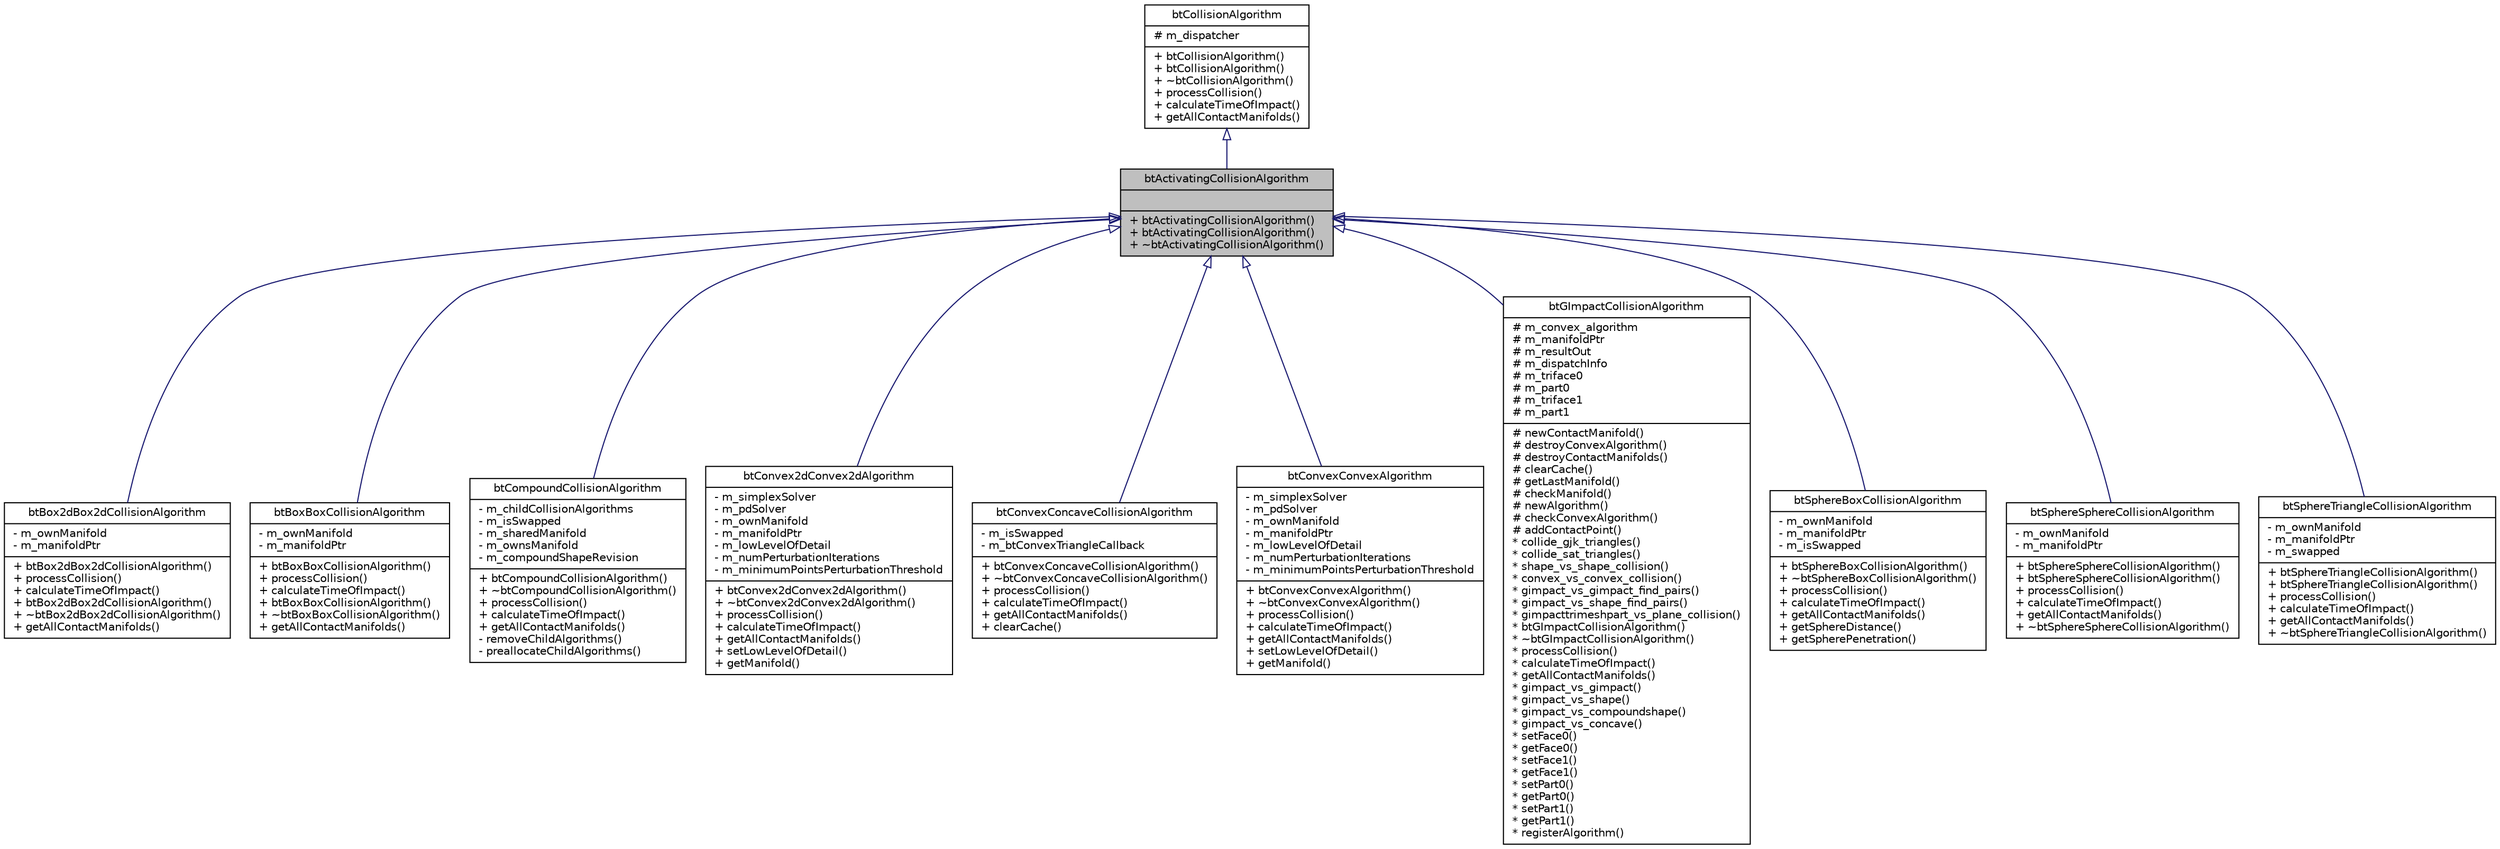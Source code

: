digraph G
{
  edge [fontname="Helvetica",fontsize="10",labelfontname="Helvetica",labelfontsize="10"];
  node [fontname="Helvetica",fontsize="10",shape=record];
  Node1 [label="{btActivatingCollisionAlgorithm\n||+ btActivatingCollisionAlgorithm()\l+ btActivatingCollisionAlgorithm()\l+ ~btActivatingCollisionAlgorithm()\l}",height=0.2,width=0.4,color="black", fillcolor="grey75", style="filled" fontcolor="black"];
  Node2 -> Node1 [dir=back,color="midnightblue",fontsize="10",style="solid",arrowtail="empty",fontname="Helvetica"];
  Node2 [label="{btCollisionAlgorithm\n|# m_dispatcher\l|+ btCollisionAlgorithm()\l+ btCollisionAlgorithm()\l+ ~btCollisionAlgorithm()\l+ processCollision()\l+ calculateTimeOfImpact()\l+ getAllContactManifolds()\l}",height=0.2,width=0.4,color="black", fillcolor="white", style="filled",URL="$d5/dae/classbtCollisionAlgorithm.html"];
  Node1 -> Node3 [dir=back,color="midnightblue",fontsize="10",style="solid",arrowtail="empty",fontname="Helvetica"];
  Node3 [label="{btBox2dBox2dCollisionAlgorithm\n|- m_ownManifold\l- m_manifoldPtr\l|+ btBox2dBox2dCollisionAlgorithm()\l+ processCollision()\l+ calculateTimeOfImpact()\l+ btBox2dBox2dCollisionAlgorithm()\l+ ~btBox2dBox2dCollisionAlgorithm()\l+ getAllContactManifolds()\l}",height=0.2,width=0.4,color="black", fillcolor="white", style="filled",URL="$d4/deb/classbtBox2dBox2dCollisionAlgorithm.html",tooltip="box-box collision detection"];
  Node1 -> Node4 [dir=back,color="midnightblue",fontsize="10",style="solid",arrowtail="empty",fontname="Helvetica"];
  Node4 [label="{btBoxBoxCollisionAlgorithm\n|- m_ownManifold\l- m_manifoldPtr\l|+ btBoxBoxCollisionAlgorithm()\l+ processCollision()\l+ calculateTimeOfImpact()\l+ btBoxBoxCollisionAlgorithm()\l+ ~btBoxBoxCollisionAlgorithm()\l+ getAllContactManifolds()\l}",height=0.2,width=0.4,color="black", fillcolor="white", style="filled",URL="$dc/dd6/classbtBoxBoxCollisionAlgorithm.html",tooltip="box-box collision detection"];
  Node1 -> Node5 [dir=back,color="midnightblue",fontsize="10",style="solid",arrowtail="empty",fontname="Helvetica"];
  Node5 [label="{btCompoundCollisionAlgorithm\n|- m_childCollisionAlgorithms\l- m_isSwapped\l- m_sharedManifold\l- m_ownsManifold\l- m_compoundShapeRevision\l|+ btCompoundCollisionAlgorithm()\l+ ~btCompoundCollisionAlgorithm()\l+ processCollision()\l+ calculateTimeOfImpact()\l+ getAllContactManifolds()\l- removeChildAlgorithms()\l- preallocateChildAlgorithms()\l}",height=0.2,width=0.4,color="black", fillcolor="white", style="filled",URL="$df/d49/classbtCompoundCollisionAlgorithm.html",tooltip="btCompoundCollisionAlgorithm supports collision between CompoundCollisionShapes and other collision s..."];
  Node1 -> Node6 [dir=back,color="midnightblue",fontsize="10",style="solid",arrowtail="empty",fontname="Helvetica"];
  Node6 [label="{btConvex2dConvex2dAlgorithm\n|- m_simplexSolver\l- m_pdSolver\l- m_ownManifold\l- m_manifoldPtr\l- m_lowLevelOfDetail\l- m_numPerturbationIterations\l- m_minimumPointsPerturbationThreshold\l|+ btConvex2dConvex2dAlgorithm()\l+ ~btConvex2dConvex2dAlgorithm()\l+ processCollision()\l+ calculateTimeOfImpact()\l+ getAllContactManifolds()\l+ setLowLevelOfDetail()\l+ getManifold()\l}",height=0.2,width=0.4,color="black", fillcolor="white", style="filled",URL="$df/d01/classbtConvex2dConvex2dAlgorithm.html"];
  Node1 -> Node7 [dir=back,color="midnightblue",fontsize="10",style="solid",arrowtail="empty",fontname="Helvetica"];
  Node7 [label="{btConvexConcaveCollisionAlgorithm\n|- m_isSwapped\l- m_btConvexTriangleCallback\l|+ btConvexConcaveCollisionAlgorithm()\l+ ~btConvexConcaveCollisionAlgorithm()\l+ processCollision()\l+ calculateTimeOfImpact()\l+ getAllContactManifolds()\l+ clearCache()\l}",height=0.2,width=0.4,color="black", fillcolor="white", style="filled",URL="$da/dab/classbtConvexConcaveCollisionAlgorithm.html",tooltip="btConvexConcaveCollisionAlgorithm supports collision between convex shapes and (concave) trianges mes..."];
  Node1 -> Node8 [dir=back,color="midnightblue",fontsize="10",style="solid",arrowtail="empty",fontname="Helvetica"];
  Node8 [label="{btConvexConvexAlgorithm\n|- m_simplexSolver\l- m_pdSolver\l- m_ownManifold\l- m_manifoldPtr\l- m_lowLevelOfDetail\l- m_numPerturbationIterations\l- m_minimumPointsPerturbationThreshold\l|+ btConvexConvexAlgorithm()\l+ ~btConvexConvexAlgorithm()\l+ processCollision()\l+ calculateTimeOfImpact()\l+ getAllContactManifolds()\l+ setLowLevelOfDetail()\l+ getManifold()\l}",height=0.2,width=0.4,color="black", fillcolor="white", style="filled",URL="$dd/d81/classbtConvexConvexAlgorithm.html"];
  Node1 -> Node9 [dir=back,color="midnightblue",fontsize="10",style="solid",arrowtail="empty",fontname="Helvetica"];
  Node9 [label="{btGImpactCollisionAlgorithm\n|# m_convex_algorithm\l# m_manifoldPtr\l# m_resultOut\l# m_dispatchInfo\l# m_triface0\l# m_part0\l# m_triface1\l# m_part1\l|# newContactManifold()\l# destroyConvexAlgorithm()\l# destroyContactManifolds()\l# clearCache()\l# getLastManifold()\l# checkManifold()\l# newAlgorithm()\l# checkConvexAlgorithm()\l# addContactPoint()\l* collide_gjk_triangles()\l* collide_sat_triangles()\l* shape_vs_shape_collision()\l* convex_vs_convex_collision()\l* gimpact_vs_gimpact_find_pairs()\l* gimpact_vs_shape_find_pairs()\l* gimpacttrimeshpart_vs_plane_collision()\l* btGImpactCollisionAlgorithm()\l* ~btGImpactCollisionAlgorithm()\l* processCollision()\l* calculateTimeOfImpact()\l* getAllContactManifolds()\l* gimpact_vs_gimpact()\l* gimpact_vs_shape()\l* gimpact_vs_compoundshape()\l* gimpact_vs_concave()\l* setFace0()\l* getFace0()\l* setFace1()\l* getFace1()\l* setPart0()\l* getPart0()\l* setPart1()\l* getPart1()\l* registerAlgorithm()\l}",height=0.2,width=0.4,color="black", fillcolor="white", style="filled",URL="$d2/df3/classbtGImpactCollisionAlgorithm.html",tooltip="Collision Algorithm for GImpact Shapes."];
  Node1 -> Node10 [dir=back,color="midnightblue",fontsize="10",style="solid",arrowtail="empty",fontname="Helvetica"];
  Node10 [label="{btSphereBoxCollisionAlgorithm\n|- m_ownManifold\l- m_manifoldPtr\l- m_isSwapped\l|+ btSphereBoxCollisionAlgorithm()\l+ ~btSphereBoxCollisionAlgorithm()\l+ processCollision()\l+ calculateTimeOfImpact()\l+ getAllContactManifolds()\l+ getSphereDistance()\l+ getSpherePenetration()\l}",height=0.2,width=0.4,color="black", fillcolor="white", style="filled",URL="$d4/d03/classbtSphereBoxCollisionAlgorithm.html"];
  Node1 -> Node11 [dir=back,color="midnightblue",fontsize="10",style="solid",arrowtail="empty",fontname="Helvetica"];
  Node11 [label="{btSphereSphereCollisionAlgorithm\n|- m_ownManifold\l- m_manifoldPtr\l|+ btSphereSphereCollisionAlgorithm()\l+ btSphereSphereCollisionAlgorithm()\l+ processCollision()\l+ calculateTimeOfImpact()\l+ getAllContactManifolds()\l+ ~btSphereSphereCollisionAlgorithm()\l}",height=0.2,width=0.4,color="black", fillcolor="white", style="filled",URL="$d6/df8/classbtSphereSphereCollisionAlgorithm.html"];
  Node1 -> Node12 [dir=back,color="midnightblue",fontsize="10",style="solid",arrowtail="empty",fontname="Helvetica"];
  Node12 [label="{btSphereTriangleCollisionAlgorithm\n|- m_ownManifold\l- m_manifoldPtr\l- m_swapped\l|+ btSphereTriangleCollisionAlgorithm()\l+ btSphereTriangleCollisionAlgorithm()\l+ processCollision()\l+ calculateTimeOfImpact()\l+ getAllContactManifolds()\l+ ~btSphereTriangleCollisionAlgorithm()\l}",height=0.2,width=0.4,color="black", fillcolor="white", style="filled",URL="$df/d33/classbtSphereTriangleCollisionAlgorithm.html"];
}
